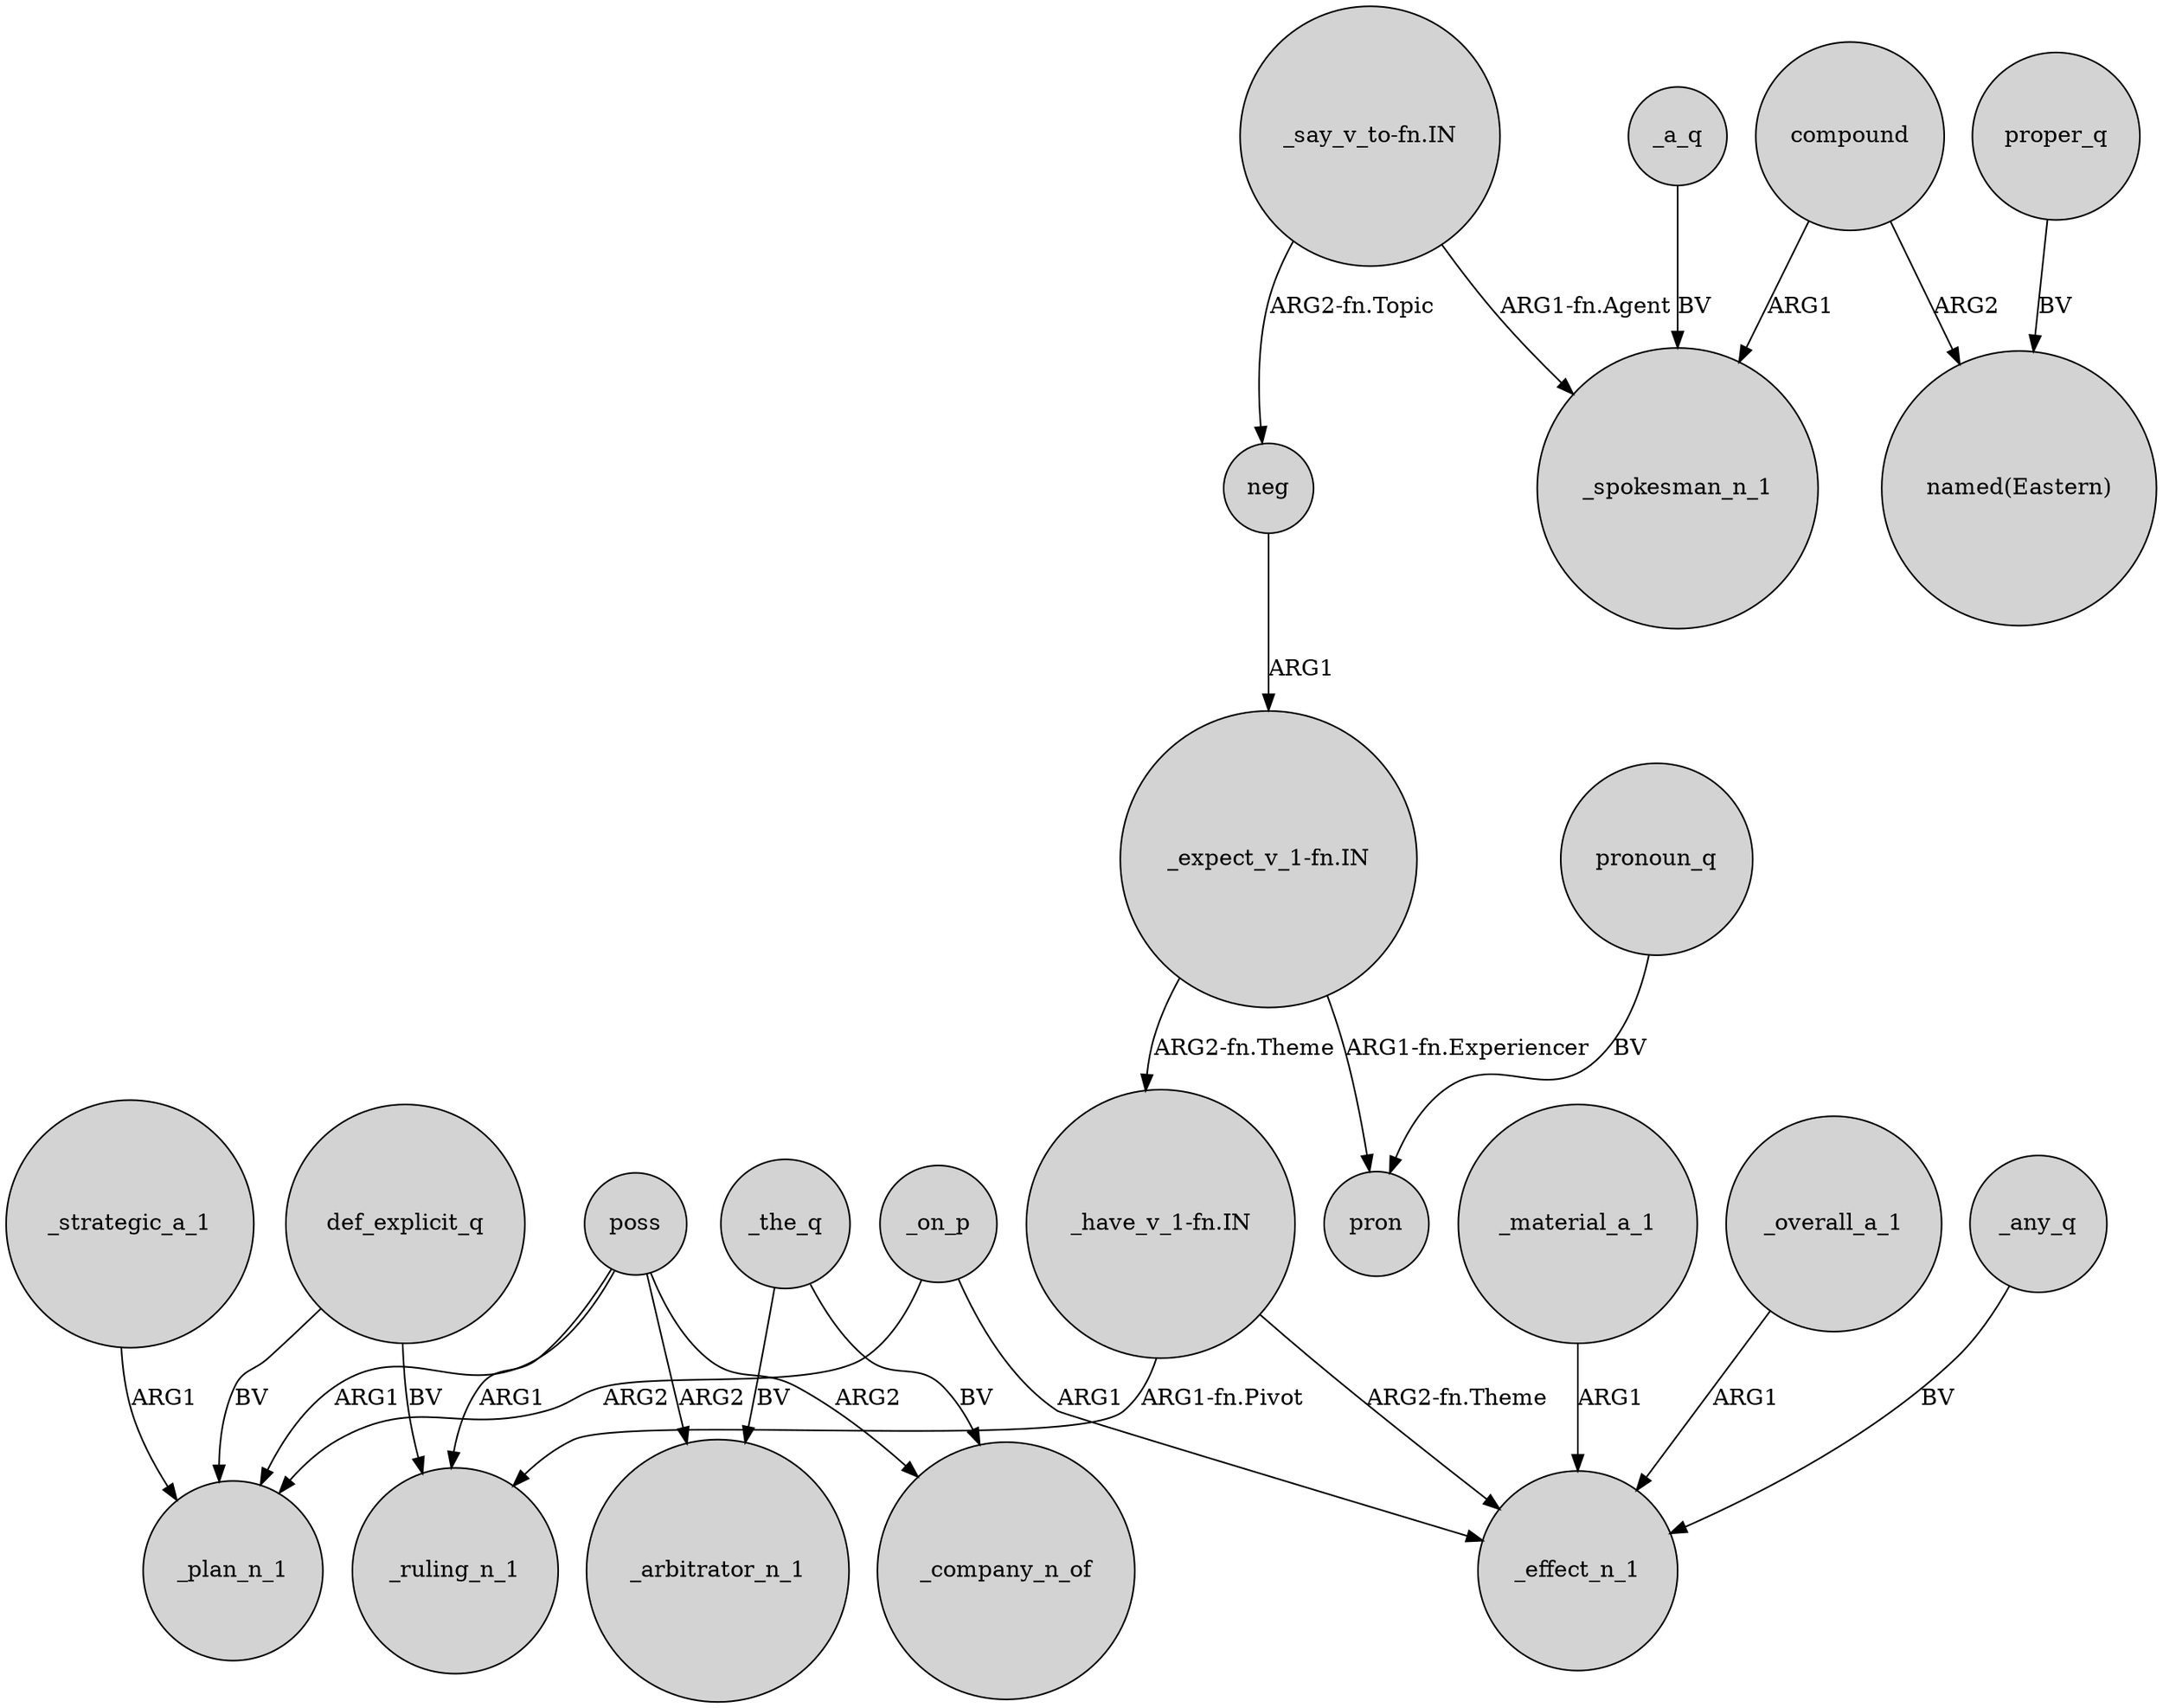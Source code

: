 digraph {
	node [shape=circle style=filled]
	poss -> _plan_n_1 [label=ARG1]
	_material_a_1 -> _effect_n_1 [label=ARG1]
	poss -> _ruling_n_1 [label=ARG1]
	def_explicit_q -> _plan_n_1 [label=BV]
	compound -> "named(Eastern)" [label=ARG2]
	_strategic_a_1 -> _plan_n_1 [label=ARG1]
	"_have_v_1-fn.IN" -> _effect_n_1 [label="ARG2-fn.Theme"]
	_the_q -> _arbitrator_n_1 [label=BV]
	proper_q -> "named(Eastern)" [label=BV]
	_the_q -> _company_n_of [label=BV]
	"_say_v_to-fn.IN" -> _spokesman_n_1 [label="ARG1-fn.Agent"]
	_on_p -> _plan_n_1 [label=ARG2]
	pronoun_q -> pron [label=BV]
	compound -> _spokesman_n_1 [label=ARG1]
	_overall_a_1 -> _effect_n_1 [label=ARG1]
	poss -> _arbitrator_n_1 [label=ARG2]
	_any_q -> _effect_n_1 [label=BV]
	"_expect_v_1-fn.IN" -> pron [label="ARG1-fn.Experiencer"]
	"_say_v_to-fn.IN" -> neg [label="ARG2-fn.Topic"]
	poss -> _company_n_of [label=ARG2]
	"_expect_v_1-fn.IN" -> "_have_v_1-fn.IN" [label="ARG2-fn.Theme"]
	_a_q -> _spokesman_n_1 [label=BV]
	_on_p -> _effect_n_1 [label=ARG1]
	neg -> "_expect_v_1-fn.IN" [label=ARG1]
	"_have_v_1-fn.IN" -> _ruling_n_1 [label="ARG1-fn.Pivot"]
	def_explicit_q -> _ruling_n_1 [label=BV]
}

